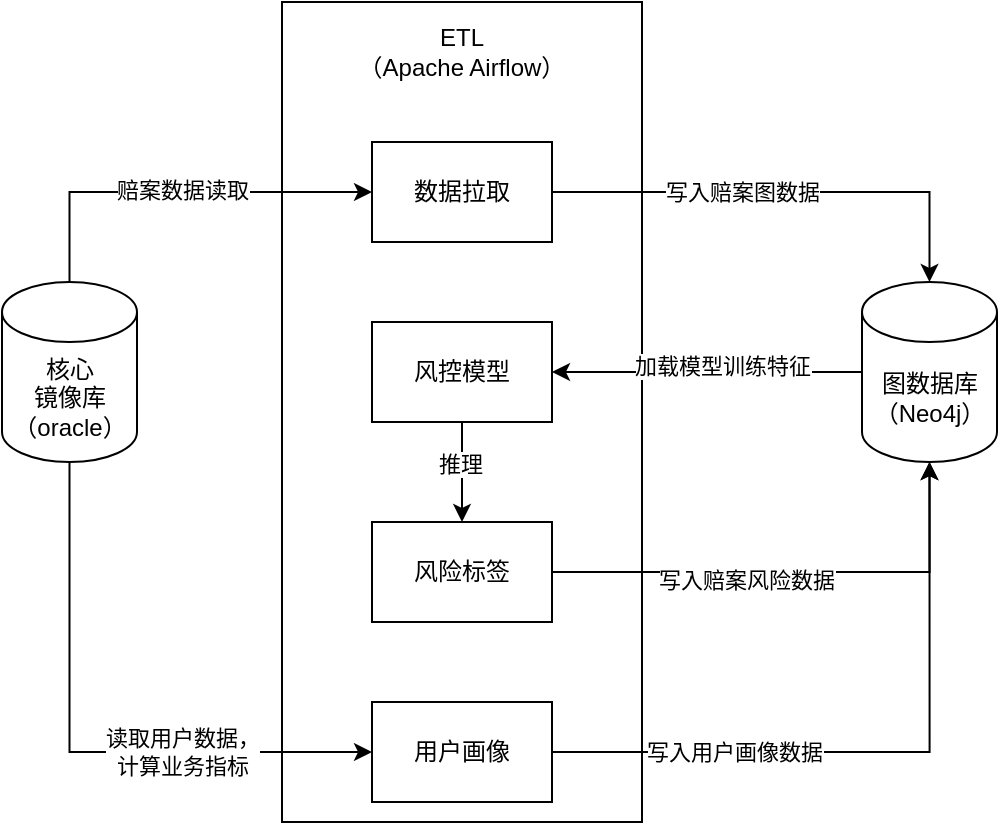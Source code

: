 <mxfile version="22.1.3" type="github">
  <diagram name="Page-1" id="iixCE94_k0CVg3pDkVnW">
    <mxGraphModel dx="829" dy="748" grid="1" gridSize="10" guides="1" tooltips="1" connect="1" arrows="1" fold="1" page="1" pageScale="1" pageWidth="850" pageHeight="1100" math="0" shadow="0">
      <root>
        <mxCell id="0" />
        <mxCell id="1" parent="0" />
        <mxCell id="JVpvCBe89nyB4BqPzubv-6" value="" style="rounded=0;whiteSpace=wrap;html=1;" vertex="1" parent="1">
          <mxGeometry x="200" y="200" width="180" height="410" as="geometry" />
        </mxCell>
        <mxCell id="JVpvCBe89nyB4BqPzubv-10" style="edgeStyle=orthogonalEdgeStyle;rounded=0;orthogonalLoop=1;jettySize=auto;html=1;" edge="1" parent="1" source="JVpvCBe89nyB4BqPzubv-1" target="JVpvCBe89nyB4BqPzubv-2">
          <mxGeometry relative="1" as="geometry">
            <Array as="points">
              <mxPoint x="94" y="295" />
            </Array>
          </mxGeometry>
        </mxCell>
        <mxCell id="JVpvCBe89nyB4BqPzubv-11" value="赔案数据读取" style="edgeLabel;html=1;align=center;verticalAlign=middle;resizable=0;points=[];" vertex="1" connectable="0" parent="JVpvCBe89nyB4BqPzubv-10">
          <mxGeometry x="0.03" y="1" relative="1" as="geometry">
            <mxPoint as="offset" />
          </mxGeometry>
        </mxCell>
        <mxCell id="JVpvCBe89nyB4BqPzubv-22" style="edgeStyle=orthogonalEdgeStyle;rounded=0;orthogonalLoop=1;jettySize=auto;html=1;entryX=0;entryY=0.5;entryDx=0;entryDy=0;" edge="1" parent="1" source="JVpvCBe89nyB4BqPzubv-1" target="JVpvCBe89nyB4BqPzubv-5">
          <mxGeometry relative="1" as="geometry">
            <Array as="points">
              <mxPoint x="94" y="575" />
            </Array>
          </mxGeometry>
        </mxCell>
        <mxCell id="JVpvCBe89nyB4BqPzubv-23" value="读取用户数据，&lt;br&gt;计算业务指标" style="edgeLabel;html=1;align=center;verticalAlign=middle;resizable=0;points=[];" vertex="1" connectable="0" parent="JVpvCBe89nyB4BqPzubv-22">
          <mxGeometry x="0.24" y="3" relative="1" as="geometry">
            <mxPoint x="17" y="3" as="offset" />
          </mxGeometry>
        </mxCell>
        <mxCell id="JVpvCBe89nyB4BqPzubv-1" value="核心&lt;br&gt;镜像库&lt;br&gt;（oracle）" style="shape=cylinder3;whiteSpace=wrap;html=1;boundedLbl=1;backgroundOutline=1;size=15;" vertex="1" parent="1">
          <mxGeometry x="60" y="340" width="67.5" height="90" as="geometry" />
        </mxCell>
        <mxCell id="JVpvCBe89nyB4BqPzubv-14" style="edgeStyle=orthogonalEdgeStyle;rounded=0;orthogonalLoop=1;jettySize=auto;html=1;" edge="1" parent="1" source="JVpvCBe89nyB4BqPzubv-2" target="JVpvCBe89nyB4BqPzubv-13">
          <mxGeometry relative="1" as="geometry" />
        </mxCell>
        <mxCell id="JVpvCBe89nyB4BqPzubv-15" value="写入赔案图数据" style="edgeLabel;html=1;align=center;verticalAlign=middle;resizable=0;points=[];" vertex="1" connectable="0" parent="JVpvCBe89nyB4BqPzubv-14">
          <mxGeometry x="-0.337" relative="1" as="geometry">
            <mxPoint x="17" as="offset" />
          </mxGeometry>
        </mxCell>
        <mxCell id="JVpvCBe89nyB4BqPzubv-2" value="数据拉取" style="rounded=0;whiteSpace=wrap;html=1;" vertex="1" parent="1">
          <mxGeometry x="245" y="270" width="90" height="50" as="geometry" />
        </mxCell>
        <mxCell id="JVpvCBe89nyB4BqPzubv-7" style="edgeStyle=orthogonalEdgeStyle;rounded=0;orthogonalLoop=1;jettySize=auto;html=1;entryX=0.5;entryY=0;entryDx=0;entryDy=0;" edge="1" parent="1" source="JVpvCBe89nyB4BqPzubv-3" target="JVpvCBe89nyB4BqPzubv-4">
          <mxGeometry relative="1" as="geometry" />
        </mxCell>
        <mxCell id="JVpvCBe89nyB4BqPzubv-8" value="推理" style="edgeLabel;html=1;align=center;verticalAlign=middle;resizable=0;points=[];" vertex="1" connectable="0" parent="JVpvCBe89nyB4BqPzubv-7">
          <mxGeometry x="-0.16" y="-1" relative="1" as="geometry">
            <mxPoint as="offset" />
          </mxGeometry>
        </mxCell>
        <mxCell id="JVpvCBe89nyB4BqPzubv-3" value="风控模型" style="rounded=0;whiteSpace=wrap;html=1;" vertex="1" parent="1">
          <mxGeometry x="245" y="360" width="90" height="50" as="geometry" />
        </mxCell>
        <mxCell id="JVpvCBe89nyB4BqPzubv-4" value="风险标签" style="rounded=0;whiteSpace=wrap;html=1;" vertex="1" parent="1">
          <mxGeometry x="245" y="460" width="90" height="50" as="geometry" />
        </mxCell>
        <mxCell id="JVpvCBe89nyB4BqPzubv-5" value="用户画像" style="rounded=0;whiteSpace=wrap;html=1;" vertex="1" parent="1">
          <mxGeometry x="245" y="550" width="90" height="50" as="geometry" />
        </mxCell>
        <mxCell id="JVpvCBe89nyB4BqPzubv-9" value="ETL&lt;br&gt;（Apache Airflow）" style="text;html=1;strokeColor=none;fillColor=none;align=center;verticalAlign=middle;whiteSpace=wrap;rounded=0;" vertex="1" parent="1">
          <mxGeometry x="200" y="210" width="180" height="30" as="geometry" />
        </mxCell>
        <mxCell id="JVpvCBe89nyB4BqPzubv-16" style="edgeStyle=orthogonalEdgeStyle;rounded=0;orthogonalLoop=1;jettySize=auto;html=1;entryX=1;entryY=0.5;entryDx=0;entryDy=0;" edge="1" parent="1" source="JVpvCBe89nyB4BqPzubv-13" target="JVpvCBe89nyB4BqPzubv-3">
          <mxGeometry relative="1" as="geometry" />
        </mxCell>
        <mxCell id="JVpvCBe89nyB4BqPzubv-17" value="加载模型训练特征" style="edgeLabel;html=1;align=center;verticalAlign=middle;resizable=0;points=[];" vertex="1" connectable="0" parent="JVpvCBe89nyB4BqPzubv-16">
          <mxGeometry x="-0.077" y="-3" relative="1" as="geometry">
            <mxPoint x="1" as="offset" />
          </mxGeometry>
        </mxCell>
        <mxCell id="JVpvCBe89nyB4BqPzubv-13" value="图数据库&lt;br&gt;（Neo4j）" style="shape=cylinder3;whiteSpace=wrap;html=1;boundedLbl=1;backgroundOutline=1;size=15;" vertex="1" parent="1">
          <mxGeometry x="490" y="340" width="67.5" height="90" as="geometry" />
        </mxCell>
        <mxCell id="JVpvCBe89nyB4BqPzubv-18" style="edgeStyle=orthogonalEdgeStyle;rounded=0;orthogonalLoop=1;jettySize=auto;html=1;entryX=0.5;entryY=1;entryDx=0;entryDy=0;entryPerimeter=0;" edge="1" parent="1" source="JVpvCBe89nyB4BqPzubv-4" target="JVpvCBe89nyB4BqPzubv-13">
          <mxGeometry relative="1" as="geometry" />
        </mxCell>
        <mxCell id="JVpvCBe89nyB4BqPzubv-19" value="写入赔案风险数据" style="edgeLabel;html=1;align=center;verticalAlign=middle;resizable=0;points=[];" vertex="1" connectable="0" parent="JVpvCBe89nyB4BqPzubv-18">
          <mxGeometry x="-0.217" y="-4" relative="1" as="geometry">
            <mxPoint x="1" as="offset" />
          </mxGeometry>
        </mxCell>
        <mxCell id="JVpvCBe89nyB4BqPzubv-20" style="edgeStyle=orthogonalEdgeStyle;rounded=0;orthogonalLoop=1;jettySize=auto;html=1;entryX=0.5;entryY=1;entryDx=0;entryDy=0;entryPerimeter=0;" edge="1" parent="1" source="JVpvCBe89nyB4BqPzubv-5" target="JVpvCBe89nyB4BqPzubv-13">
          <mxGeometry relative="1" as="geometry" />
        </mxCell>
        <mxCell id="JVpvCBe89nyB4BqPzubv-21" value="写入用户画像数据" style="edgeLabel;html=1;align=center;verticalAlign=middle;resizable=0;points=[];" vertex="1" connectable="0" parent="JVpvCBe89nyB4BqPzubv-20">
          <mxGeometry x="-0.434" y="2" relative="1" as="geometry">
            <mxPoint x="-4" y="2" as="offset" />
          </mxGeometry>
        </mxCell>
      </root>
    </mxGraphModel>
  </diagram>
</mxfile>

